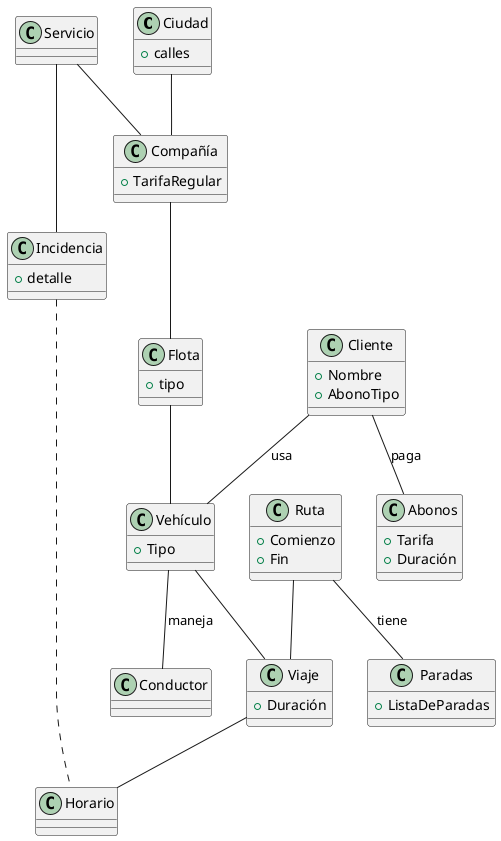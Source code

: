 @startuml
class Ciudad {
    + calles
}

class Compañía {
    + TarifaRegular
}

class Flota {
    + tipo
}

class Paradas {
    + ListaDeParadas
}

class Ruta {
    + Comienzo
    + Fin
}

class Viaje {
    + Duración
}

class Horario

class Cliente {
    + Nombre
    + AbonoTipo
}

class Abonos {
    + Tarifa
    + Duración
}

class Vehículo {
    + Tipo
}

class Conductor

class Servicio

class Incidencia {
    + detalle
}

Ciudad -- Compañía
Compañía -- Flota
Flota -- Vehículo
Vehículo -- Viaje
Vehículo -- Conductor : "maneja"
Cliente -- Abonos : "paga"
Cliente -- Vehículo : "usa"
Ruta -- Paradas : "tiene"
Ruta -- Viaje
Viaje -- Horario
Servicio -- Incidencia
Servicio -- Compañía
Incidencia .. Horario 
@enduml
